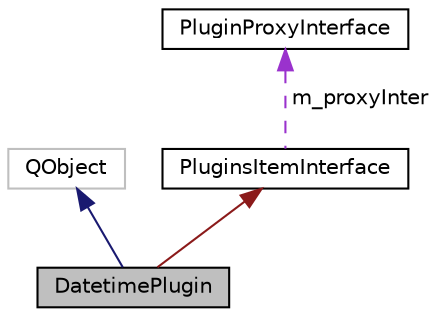 digraph "DatetimePlugin"
{
  edge [fontname="Helvetica",fontsize="10",labelfontname="Helvetica",labelfontsize="10"];
  node [fontname="Helvetica",fontsize="10",shape=record];
  Node3 [label="DatetimePlugin",height=0.2,width=0.4,color="black", fillcolor="grey75", style="filled", fontcolor="black"];
  Node4 -> Node3 [dir="back",color="midnightblue",fontsize="10",style="solid",fontname="Helvetica"];
  Node4 [label="QObject",height=0.2,width=0.4,color="grey75", fillcolor="white", style="filled"];
  Node5 -> Node3 [dir="back",color="firebrick4",fontsize="10",style="solid",fontname="Helvetica"];
  Node5 [label="PluginsItemInterface",height=0.2,width=0.4,color="black", fillcolor="white", style="filled",URL="$class_plugins_item_interface.html",tooltip="The PluginsItemInterface class the dock plugins item interface, all dock plugins should inheirt this ..."];
  Node6 -> Node5 [dir="back",color="darkorchid3",fontsize="10",style="dashed",label=" m_proxyInter" ,fontname="Helvetica"];
  Node6 [label="PluginProxyInterface",height=0.2,width=0.4,color="black", fillcolor="white", style="filled",URL="$class_plugin_proxy_interface.html"];
}
